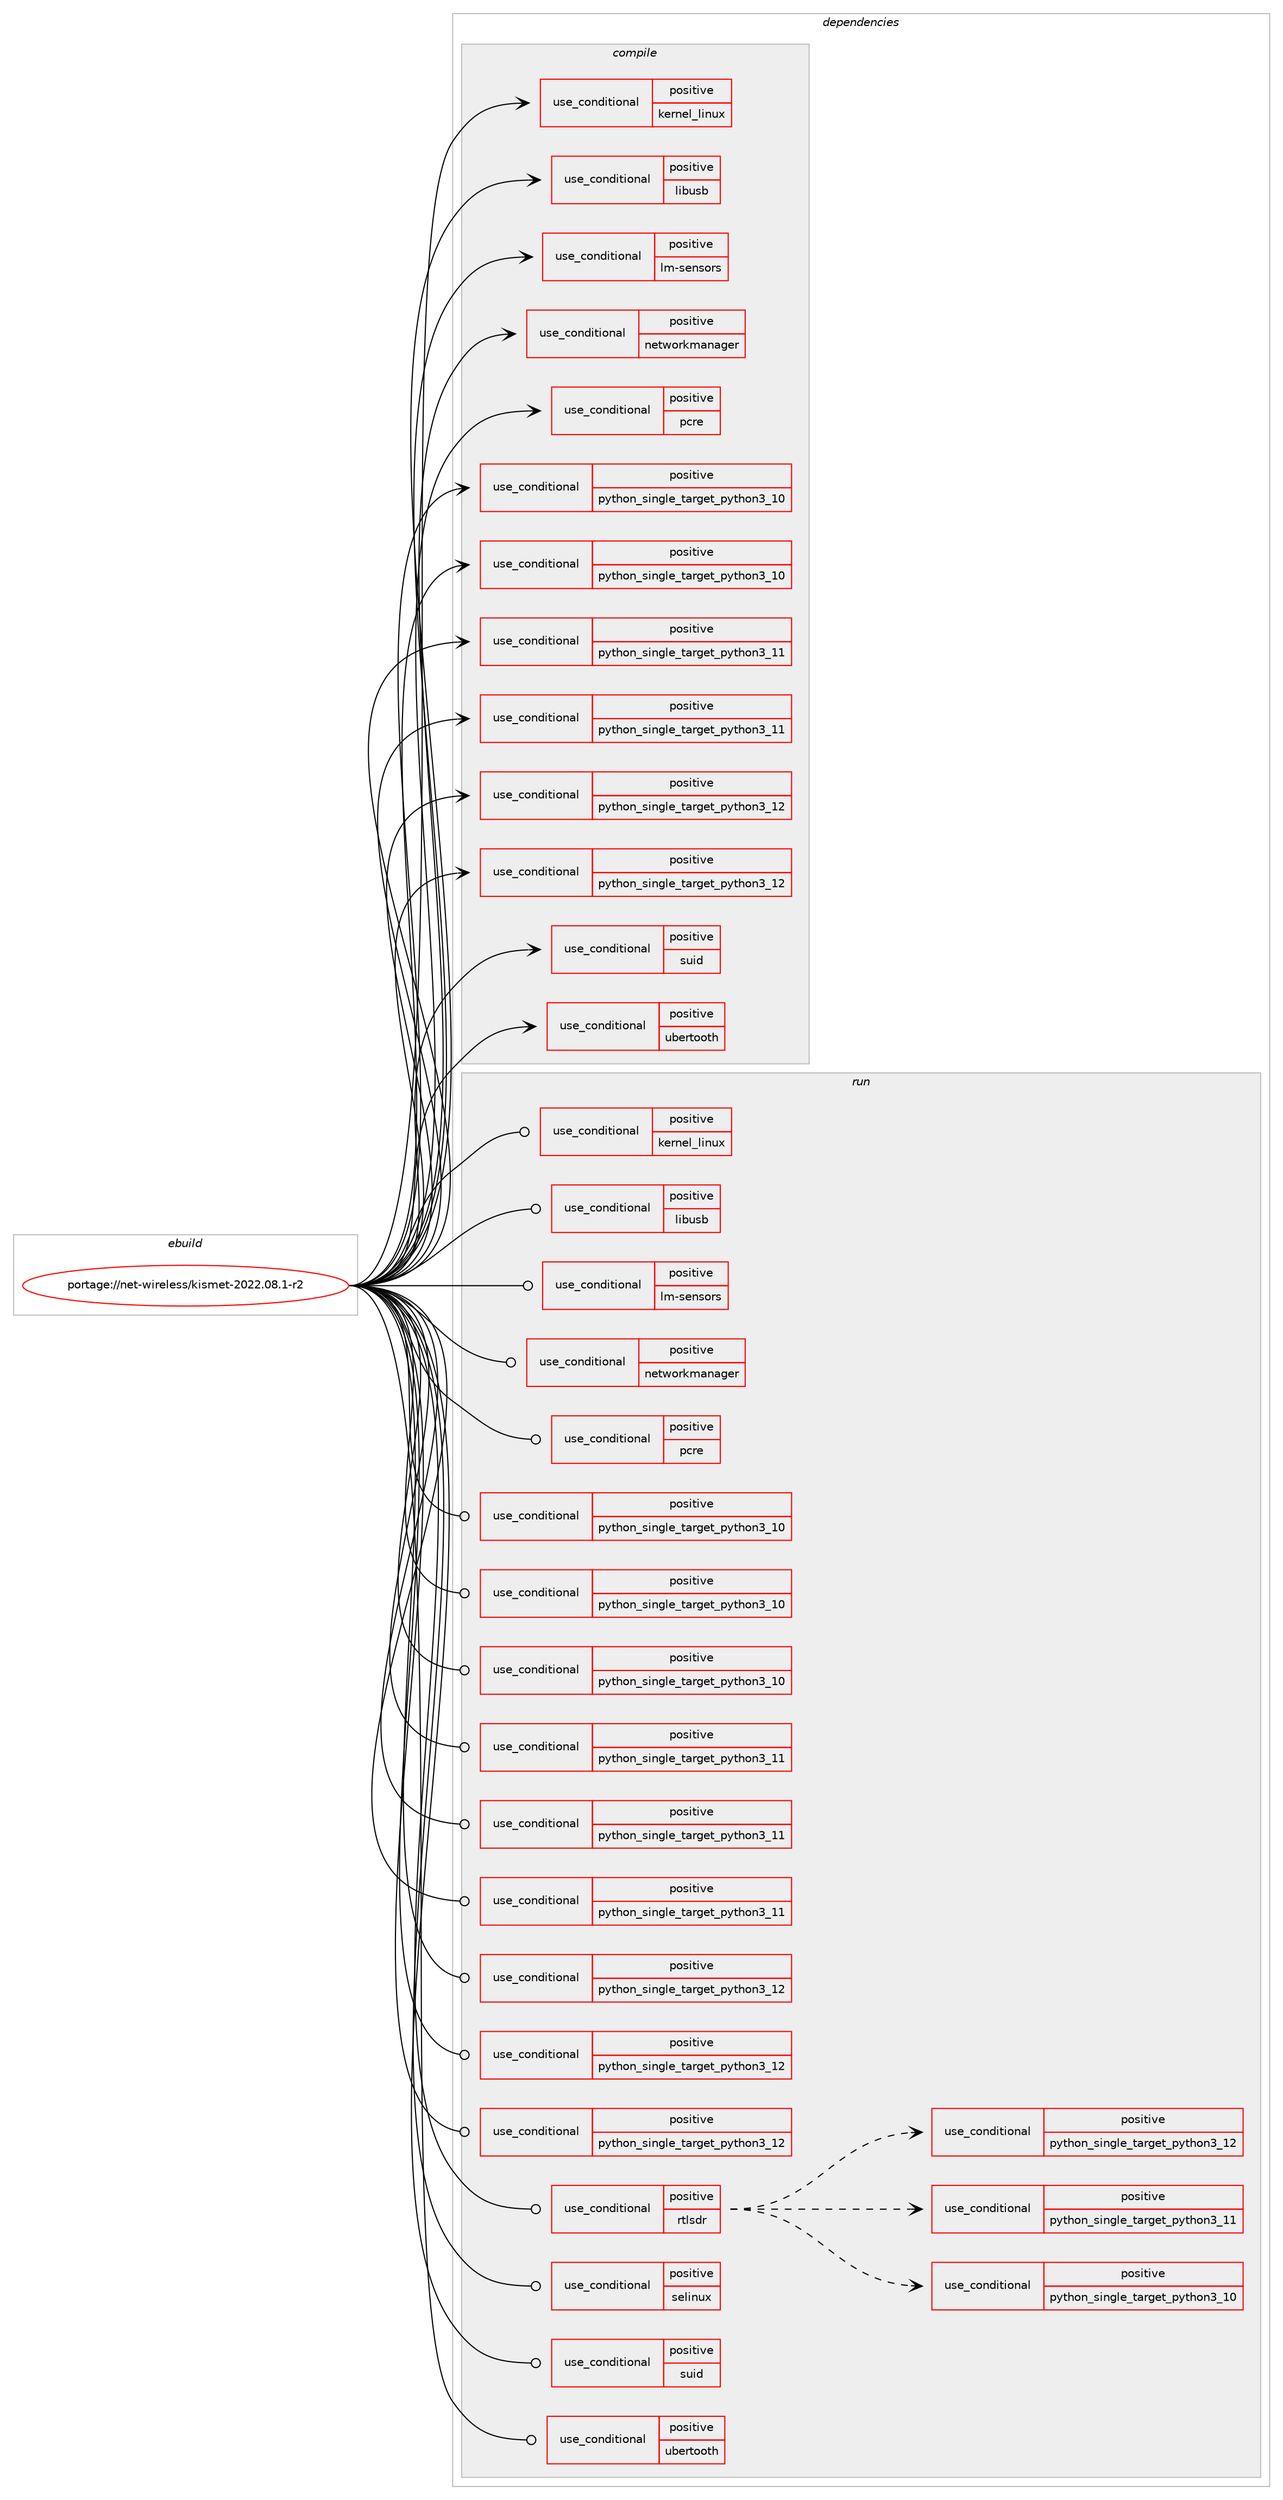 digraph prolog {

# *************
# Graph options
# *************

newrank=true;
concentrate=true;
compound=true;
graph [rankdir=LR,fontname=Helvetica,fontsize=10,ranksep=1.5];#, ranksep=2.5, nodesep=0.2];
edge  [arrowhead=vee];
node  [fontname=Helvetica,fontsize=10];

# **********
# The ebuild
# **********

subgraph cluster_leftcol {
color=gray;
rank=same;
label=<<i>ebuild</i>>;
id [label="portage://net-wireless/kismet-2022.08.1-r2", color=red, width=4, href="../net-wireless/kismet-2022.08.1-r2.svg"];
}

# ****************
# The dependencies
# ****************

subgraph cluster_midcol {
color=gray;
label=<<i>dependencies</i>>;
subgraph cluster_compile {
fillcolor="#eeeeee";
style=filled;
label=<<i>compile</i>>;
subgraph cond6555 {
dependency9196 [label=<<TABLE BORDER="0" CELLBORDER="1" CELLSPACING="0" CELLPADDING="4"><TR><TD ROWSPAN="3" CELLPADDING="10">use_conditional</TD></TR><TR><TD>positive</TD></TR><TR><TD>kernel_linux</TD></TR></TABLE>>, shape=none, color=red];
# *** BEGIN UNKNOWN DEPENDENCY TYPE (TODO) ***
# dependency9196 -> package_dependency(portage://net-wireless/kismet-2022.08.1-r2,install,no,sys-libs,libcap,none,[,,],[],[])
# *** END UNKNOWN DEPENDENCY TYPE (TODO) ***

# *** BEGIN UNKNOWN DEPENDENCY TYPE (TODO) ***
# dependency9196 -> package_dependency(portage://net-wireless/kismet-2022.08.1-r2,install,no,dev-libs,libnl,none,[,,],[slot(3)],[])
# *** END UNKNOWN DEPENDENCY TYPE (TODO) ***

# *** BEGIN UNKNOWN DEPENDENCY TYPE (TODO) ***
# dependency9196 -> package_dependency(portage://net-wireless/kismet-2022.08.1-r2,install,no,net-libs,libpcap,none,[,,],[],[])
# *** END UNKNOWN DEPENDENCY TYPE (TODO) ***

}
id:e -> dependency9196:w [weight=20,style="solid",arrowhead="vee"];
subgraph cond6556 {
dependency9197 [label=<<TABLE BORDER="0" CELLBORDER="1" CELLSPACING="0" CELLPADDING="4"><TR><TD ROWSPAN="3" CELLPADDING="10">use_conditional</TD></TR><TR><TD>positive</TD></TR><TR><TD>libusb</TD></TR></TABLE>>, shape=none, color=red];
# *** BEGIN UNKNOWN DEPENDENCY TYPE (TODO) ***
# dependency9197 -> package_dependency(portage://net-wireless/kismet-2022.08.1-r2,install,no,virtual,libusb,none,[,,],[slot(1)],[])
# *** END UNKNOWN DEPENDENCY TYPE (TODO) ***

}
id:e -> dependency9197:w [weight=20,style="solid",arrowhead="vee"];
subgraph cond6557 {
dependency9198 [label=<<TABLE BORDER="0" CELLBORDER="1" CELLSPACING="0" CELLPADDING="4"><TR><TD ROWSPAN="3" CELLPADDING="10">use_conditional</TD></TR><TR><TD>positive</TD></TR><TR><TD>lm-sensors</TD></TR></TABLE>>, shape=none, color=red];
# *** BEGIN UNKNOWN DEPENDENCY TYPE (TODO) ***
# dependency9198 -> package_dependency(portage://net-wireless/kismet-2022.08.1-r2,install,no,sys-apps,lm-sensors,none,[,,],any_same_slot,[])
# *** END UNKNOWN DEPENDENCY TYPE (TODO) ***

}
id:e -> dependency9198:w [weight=20,style="solid",arrowhead="vee"];
subgraph cond6558 {
dependency9199 [label=<<TABLE BORDER="0" CELLBORDER="1" CELLSPACING="0" CELLPADDING="4"><TR><TD ROWSPAN="3" CELLPADDING="10">use_conditional</TD></TR><TR><TD>positive</TD></TR><TR><TD>networkmanager</TD></TR></TABLE>>, shape=none, color=red];
# *** BEGIN UNKNOWN DEPENDENCY TYPE (TODO) ***
# dependency9199 -> package_dependency(portage://net-wireless/kismet-2022.08.1-r2,install,no,net-misc,networkmanager,none,[,,],[],[])
# *** END UNKNOWN DEPENDENCY TYPE (TODO) ***

}
id:e -> dependency9199:w [weight=20,style="solid",arrowhead="vee"];
subgraph cond6559 {
dependency9200 [label=<<TABLE BORDER="0" CELLBORDER="1" CELLSPACING="0" CELLPADDING="4"><TR><TD ROWSPAN="3" CELLPADDING="10">use_conditional</TD></TR><TR><TD>positive</TD></TR><TR><TD>pcre</TD></TR></TABLE>>, shape=none, color=red];
# *** BEGIN UNKNOWN DEPENDENCY TYPE (TODO) ***
# dependency9200 -> package_dependency(portage://net-wireless/kismet-2022.08.1-r2,install,no,dev-libs,libpcre,none,[,,],[],[])
# *** END UNKNOWN DEPENDENCY TYPE (TODO) ***

}
id:e -> dependency9200:w [weight=20,style="solid",arrowhead="vee"];
subgraph cond6560 {
dependency9201 [label=<<TABLE BORDER="0" CELLBORDER="1" CELLSPACING="0" CELLPADDING="4"><TR><TD ROWSPAN="3" CELLPADDING="10">use_conditional</TD></TR><TR><TD>positive</TD></TR><TR><TD>python_single_target_python3_10</TD></TR></TABLE>>, shape=none, color=red];
# *** BEGIN UNKNOWN DEPENDENCY TYPE (TODO) ***
# dependency9201 -> package_dependency(portage://net-wireless/kismet-2022.08.1-r2,install,no,dev-lang,python,none,[,,],[slot(3.10)],[])
# *** END UNKNOWN DEPENDENCY TYPE (TODO) ***

}
id:e -> dependency9201:w [weight=20,style="solid",arrowhead="vee"];
subgraph cond6561 {
dependency9202 [label=<<TABLE BORDER="0" CELLBORDER="1" CELLSPACING="0" CELLPADDING="4"><TR><TD ROWSPAN="3" CELLPADDING="10">use_conditional</TD></TR><TR><TD>positive</TD></TR><TR><TD>python_single_target_python3_10</TD></TR></TABLE>>, shape=none, color=red];
# *** BEGIN UNKNOWN DEPENDENCY TYPE (TODO) ***
# dependency9202 -> package_dependency(portage://net-wireless/kismet-2022.08.1-r2,install,no,dev-python,protobuf-python,none,[,,],[],[use(enable(python_targets_python3_10),negative)])
# *** END UNKNOWN DEPENDENCY TYPE (TODO) ***

# *** BEGIN UNKNOWN DEPENDENCY TYPE (TODO) ***
# dependency9202 -> package_dependency(portage://net-wireless/kismet-2022.08.1-r2,install,no,dev-python,websockets,none,[,,],[],[use(enable(python_targets_python3_10),negative)])
# *** END UNKNOWN DEPENDENCY TYPE (TODO) ***

}
id:e -> dependency9202:w [weight=20,style="solid",arrowhead="vee"];
subgraph cond6562 {
dependency9203 [label=<<TABLE BORDER="0" CELLBORDER="1" CELLSPACING="0" CELLPADDING="4"><TR><TD ROWSPAN="3" CELLPADDING="10">use_conditional</TD></TR><TR><TD>positive</TD></TR><TR><TD>python_single_target_python3_11</TD></TR></TABLE>>, shape=none, color=red];
# *** BEGIN UNKNOWN DEPENDENCY TYPE (TODO) ***
# dependency9203 -> package_dependency(portage://net-wireless/kismet-2022.08.1-r2,install,no,dev-lang,python,none,[,,],[slot(3.11)],[])
# *** END UNKNOWN DEPENDENCY TYPE (TODO) ***

}
id:e -> dependency9203:w [weight=20,style="solid",arrowhead="vee"];
subgraph cond6563 {
dependency9204 [label=<<TABLE BORDER="0" CELLBORDER="1" CELLSPACING="0" CELLPADDING="4"><TR><TD ROWSPAN="3" CELLPADDING="10">use_conditional</TD></TR><TR><TD>positive</TD></TR><TR><TD>python_single_target_python3_11</TD></TR></TABLE>>, shape=none, color=red];
# *** BEGIN UNKNOWN DEPENDENCY TYPE (TODO) ***
# dependency9204 -> package_dependency(portage://net-wireless/kismet-2022.08.1-r2,install,no,dev-python,protobuf-python,none,[,,],[],[use(enable(python_targets_python3_11),negative)])
# *** END UNKNOWN DEPENDENCY TYPE (TODO) ***

# *** BEGIN UNKNOWN DEPENDENCY TYPE (TODO) ***
# dependency9204 -> package_dependency(portage://net-wireless/kismet-2022.08.1-r2,install,no,dev-python,websockets,none,[,,],[],[use(enable(python_targets_python3_11),negative)])
# *** END UNKNOWN DEPENDENCY TYPE (TODO) ***

}
id:e -> dependency9204:w [weight=20,style="solid",arrowhead="vee"];
subgraph cond6564 {
dependency9205 [label=<<TABLE BORDER="0" CELLBORDER="1" CELLSPACING="0" CELLPADDING="4"><TR><TD ROWSPAN="3" CELLPADDING="10">use_conditional</TD></TR><TR><TD>positive</TD></TR><TR><TD>python_single_target_python3_12</TD></TR></TABLE>>, shape=none, color=red];
# *** BEGIN UNKNOWN DEPENDENCY TYPE (TODO) ***
# dependency9205 -> package_dependency(portage://net-wireless/kismet-2022.08.1-r2,install,no,dev-lang,python,none,[,,],[slot(3.12)],[])
# *** END UNKNOWN DEPENDENCY TYPE (TODO) ***

}
id:e -> dependency9205:w [weight=20,style="solid",arrowhead="vee"];
subgraph cond6565 {
dependency9206 [label=<<TABLE BORDER="0" CELLBORDER="1" CELLSPACING="0" CELLPADDING="4"><TR><TD ROWSPAN="3" CELLPADDING="10">use_conditional</TD></TR><TR><TD>positive</TD></TR><TR><TD>python_single_target_python3_12</TD></TR></TABLE>>, shape=none, color=red];
# *** BEGIN UNKNOWN DEPENDENCY TYPE (TODO) ***
# dependency9206 -> package_dependency(portage://net-wireless/kismet-2022.08.1-r2,install,no,dev-python,protobuf-python,none,[,,],[],[use(enable(python_targets_python3_12),negative)])
# *** END UNKNOWN DEPENDENCY TYPE (TODO) ***

# *** BEGIN UNKNOWN DEPENDENCY TYPE (TODO) ***
# dependency9206 -> package_dependency(portage://net-wireless/kismet-2022.08.1-r2,install,no,dev-python,websockets,none,[,,],[],[use(enable(python_targets_python3_12),negative)])
# *** END UNKNOWN DEPENDENCY TYPE (TODO) ***

}
id:e -> dependency9206:w [weight=20,style="solid",arrowhead="vee"];
subgraph cond6566 {
dependency9207 [label=<<TABLE BORDER="0" CELLBORDER="1" CELLSPACING="0" CELLPADDING="4"><TR><TD ROWSPAN="3" CELLPADDING="10">use_conditional</TD></TR><TR><TD>positive</TD></TR><TR><TD>suid</TD></TR></TABLE>>, shape=none, color=red];
# *** BEGIN UNKNOWN DEPENDENCY TYPE (TODO) ***
# dependency9207 -> package_dependency(portage://net-wireless/kismet-2022.08.1-r2,install,no,sys-libs,libcap,none,[,,],[],[])
# *** END UNKNOWN DEPENDENCY TYPE (TODO) ***

}
id:e -> dependency9207:w [weight=20,style="solid",arrowhead="vee"];
subgraph cond6567 {
dependency9208 [label=<<TABLE BORDER="0" CELLBORDER="1" CELLSPACING="0" CELLPADDING="4"><TR><TD ROWSPAN="3" CELLPADDING="10">use_conditional</TD></TR><TR><TD>positive</TD></TR><TR><TD>ubertooth</TD></TR></TABLE>>, shape=none, color=red];
# *** BEGIN UNKNOWN DEPENDENCY TYPE (TODO) ***
# dependency9208 -> package_dependency(portage://net-wireless/kismet-2022.08.1-r2,install,no,net-wireless,ubertooth,none,[,,],[],[])
# *** END UNKNOWN DEPENDENCY TYPE (TODO) ***

}
id:e -> dependency9208:w [weight=20,style="solid",arrowhead="vee"];
# *** BEGIN UNKNOWN DEPENDENCY TYPE (TODO) ***
# id -> package_dependency(portage://net-wireless/kismet-2022.08.1-r2,install,no,acct-group,kismet,none,[,,],[],[])
# *** END UNKNOWN DEPENDENCY TYPE (TODO) ***

# *** BEGIN UNKNOWN DEPENDENCY TYPE (TODO) ***
# id -> package_dependency(portage://net-wireless/kismet-2022.08.1-r2,install,no,acct-user,kismet,none,[,,],[],[])
# *** END UNKNOWN DEPENDENCY TYPE (TODO) ***

# *** BEGIN UNKNOWN DEPENDENCY TYPE (TODO) ***
# id -> package_dependency(portage://net-wireless/kismet-2022.08.1-r2,install,no,dev-db,sqlite,none,[,,],[slot(3)],[])
# *** END UNKNOWN DEPENDENCY TYPE (TODO) ***

# *** BEGIN UNKNOWN DEPENDENCY TYPE (TODO) ***
# id -> package_dependency(portage://net-wireless/kismet-2022.08.1-r2,install,no,dev-libs,boost,none,[,,],[],[])
# *** END UNKNOWN DEPENDENCY TYPE (TODO) ***

# *** BEGIN UNKNOWN DEPENDENCY TYPE (TODO) ***
# id -> package_dependency(portage://net-wireless/kismet-2022.08.1-r2,install,no,dev-libs,elfutils,none,[,,],[],[])
# *** END UNKNOWN DEPENDENCY TYPE (TODO) ***

# *** BEGIN UNKNOWN DEPENDENCY TYPE (TODO) ***
# id -> package_dependency(portage://net-wireless/kismet-2022.08.1-r2,install,no,dev-libs,glib,none,[,,],[slot(2)],[])
# *** END UNKNOWN DEPENDENCY TYPE (TODO) ***

# *** BEGIN UNKNOWN DEPENDENCY TYPE (TODO) ***
# id -> package_dependency(portage://net-wireless/kismet-2022.08.1-r2,install,no,dev-libs,protobuf,none,[,,],any_same_slot,[])
# *** END UNKNOWN DEPENDENCY TYPE (TODO) ***

# *** BEGIN UNKNOWN DEPENDENCY TYPE (TODO) ***
# id -> package_dependency(portage://net-wireless/kismet-2022.08.1-r2,install,no,dev-libs,protobuf-c,none,[,,],any_same_slot,[])
# *** END UNKNOWN DEPENDENCY TYPE (TODO) ***

# *** BEGIN UNKNOWN DEPENDENCY TYPE (TODO) ***
# id -> package_dependency(portage://net-wireless/kismet-2022.08.1-r2,install,no,net-libs,libwebsockets,none,[,,],any_same_slot,[use(enable(client),none),use(enable(lejp),none)])
# *** END UNKNOWN DEPENDENCY TYPE (TODO) ***

# *** BEGIN UNKNOWN DEPENDENCY TYPE (TODO) ***
# id -> package_dependency(portage://net-wireless/kismet-2022.08.1-r2,install,no,sys-libs,libcap,none,[,,],[],[])
# *** END UNKNOWN DEPENDENCY TYPE (TODO) ***

# *** BEGIN UNKNOWN DEPENDENCY TYPE (TODO) ***
# id -> package_dependency(portage://net-wireless/kismet-2022.08.1-r2,install,no,sys-libs,zlib,none,[,,],any_same_slot,[])
# *** END UNKNOWN DEPENDENCY TYPE (TODO) ***

}
subgraph cluster_compileandrun {
fillcolor="#eeeeee";
style=filled;
label=<<i>compile and run</i>>;
}
subgraph cluster_run {
fillcolor="#eeeeee";
style=filled;
label=<<i>run</i>>;
subgraph cond6568 {
dependency9209 [label=<<TABLE BORDER="0" CELLBORDER="1" CELLSPACING="0" CELLPADDING="4"><TR><TD ROWSPAN="3" CELLPADDING="10">use_conditional</TD></TR><TR><TD>positive</TD></TR><TR><TD>kernel_linux</TD></TR></TABLE>>, shape=none, color=red];
# *** BEGIN UNKNOWN DEPENDENCY TYPE (TODO) ***
# dependency9209 -> package_dependency(portage://net-wireless/kismet-2022.08.1-r2,run,no,sys-libs,libcap,none,[,,],[],[])
# *** END UNKNOWN DEPENDENCY TYPE (TODO) ***

# *** BEGIN UNKNOWN DEPENDENCY TYPE (TODO) ***
# dependency9209 -> package_dependency(portage://net-wireless/kismet-2022.08.1-r2,run,no,dev-libs,libnl,none,[,,],[slot(3)],[])
# *** END UNKNOWN DEPENDENCY TYPE (TODO) ***

# *** BEGIN UNKNOWN DEPENDENCY TYPE (TODO) ***
# dependency9209 -> package_dependency(portage://net-wireless/kismet-2022.08.1-r2,run,no,net-libs,libpcap,none,[,,],[],[])
# *** END UNKNOWN DEPENDENCY TYPE (TODO) ***

}
id:e -> dependency9209:w [weight=20,style="solid",arrowhead="odot"];
subgraph cond6569 {
dependency9210 [label=<<TABLE BORDER="0" CELLBORDER="1" CELLSPACING="0" CELLPADDING="4"><TR><TD ROWSPAN="3" CELLPADDING="10">use_conditional</TD></TR><TR><TD>positive</TD></TR><TR><TD>libusb</TD></TR></TABLE>>, shape=none, color=red];
# *** BEGIN UNKNOWN DEPENDENCY TYPE (TODO) ***
# dependency9210 -> package_dependency(portage://net-wireless/kismet-2022.08.1-r2,run,no,virtual,libusb,none,[,,],[slot(1)],[])
# *** END UNKNOWN DEPENDENCY TYPE (TODO) ***

}
id:e -> dependency9210:w [weight=20,style="solid",arrowhead="odot"];
subgraph cond6570 {
dependency9211 [label=<<TABLE BORDER="0" CELLBORDER="1" CELLSPACING="0" CELLPADDING="4"><TR><TD ROWSPAN="3" CELLPADDING="10">use_conditional</TD></TR><TR><TD>positive</TD></TR><TR><TD>lm-sensors</TD></TR></TABLE>>, shape=none, color=red];
# *** BEGIN UNKNOWN DEPENDENCY TYPE (TODO) ***
# dependency9211 -> package_dependency(portage://net-wireless/kismet-2022.08.1-r2,run,no,sys-apps,lm-sensors,none,[,,],any_same_slot,[])
# *** END UNKNOWN DEPENDENCY TYPE (TODO) ***

}
id:e -> dependency9211:w [weight=20,style="solid",arrowhead="odot"];
subgraph cond6571 {
dependency9212 [label=<<TABLE BORDER="0" CELLBORDER="1" CELLSPACING="0" CELLPADDING="4"><TR><TD ROWSPAN="3" CELLPADDING="10">use_conditional</TD></TR><TR><TD>positive</TD></TR><TR><TD>networkmanager</TD></TR></TABLE>>, shape=none, color=red];
# *** BEGIN UNKNOWN DEPENDENCY TYPE (TODO) ***
# dependency9212 -> package_dependency(portage://net-wireless/kismet-2022.08.1-r2,run,no,net-misc,networkmanager,none,[,,],[],[])
# *** END UNKNOWN DEPENDENCY TYPE (TODO) ***

}
id:e -> dependency9212:w [weight=20,style="solid",arrowhead="odot"];
subgraph cond6572 {
dependency9213 [label=<<TABLE BORDER="0" CELLBORDER="1" CELLSPACING="0" CELLPADDING="4"><TR><TD ROWSPAN="3" CELLPADDING="10">use_conditional</TD></TR><TR><TD>positive</TD></TR><TR><TD>pcre</TD></TR></TABLE>>, shape=none, color=red];
# *** BEGIN UNKNOWN DEPENDENCY TYPE (TODO) ***
# dependency9213 -> package_dependency(portage://net-wireless/kismet-2022.08.1-r2,run,no,dev-libs,libpcre,none,[,,],[],[])
# *** END UNKNOWN DEPENDENCY TYPE (TODO) ***

}
id:e -> dependency9213:w [weight=20,style="solid",arrowhead="odot"];
subgraph cond6573 {
dependency9214 [label=<<TABLE BORDER="0" CELLBORDER="1" CELLSPACING="0" CELLPADDING="4"><TR><TD ROWSPAN="3" CELLPADDING="10">use_conditional</TD></TR><TR><TD>positive</TD></TR><TR><TD>python_single_target_python3_10</TD></TR></TABLE>>, shape=none, color=red];
# *** BEGIN UNKNOWN DEPENDENCY TYPE (TODO) ***
# dependency9214 -> package_dependency(portage://net-wireless/kismet-2022.08.1-r2,run,no,dev-lang,python,none,[,,],[slot(3.10)],[])
# *** END UNKNOWN DEPENDENCY TYPE (TODO) ***

}
id:e -> dependency9214:w [weight=20,style="solid",arrowhead="odot"];
subgraph cond6574 {
dependency9215 [label=<<TABLE BORDER="0" CELLBORDER="1" CELLSPACING="0" CELLPADDING="4"><TR><TD ROWSPAN="3" CELLPADDING="10">use_conditional</TD></TR><TR><TD>positive</TD></TR><TR><TD>python_single_target_python3_10</TD></TR></TABLE>>, shape=none, color=red];
# *** BEGIN UNKNOWN DEPENDENCY TYPE (TODO) ***
# dependency9215 -> package_dependency(portage://net-wireless/kismet-2022.08.1-r2,run,no,dev-python,protobuf-python,none,[,,],[],[use(enable(python_targets_python3_10),negative)])
# *** END UNKNOWN DEPENDENCY TYPE (TODO) ***

# *** BEGIN UNKNOWN DEPENDENCY TYPE (TODO) ***
# dependency9215 -> package_dependency(portage://net-wireless/kismet-2022.08.1-r2,run,no,dev-python,websockets,none,[,,],[],[use(enable(python_targets_python3_10),negative)])
# *** END UNKNOWN DEPENDENCY TYPE (TODO) ***

}
id:e -> dependency9215:w [weight=20,style="solid",arrowhead="odot"];
subgraph cond6575 {
dependency9216 [label=<<TABLE BORDER="0" CELLBORDER="1" CELLSPACING="0" CELLPADDING="4"><TR><TD ROWSPAN="3" CELLPADDING="10">use_conditional</TD></TR><TR><TD>positive</TD></TR><TR><TD>python_single_target_python3_10</TD></TR></TABLE>>, shape=none, color=red];
# *** BEGIN UNKNOWN DEPENDENCY TYPE (TODO) ***
# dependency9216 -> package_dependency(portage://net-wireless/kismet-2022.08.1-r2,run,no,dev-python,pyserial,none,[,,],[],[use(enable(python_targets_python3_10),negative)])
# *** END UNKNOWN DEPENDENCY TYPE (TODO) ***

}
id:e -> dependency9216:w [weight=20,style="solid",arrowhead="odot"];
subgraph cond6576 {
dependency9217 [label=<<TABLE BORDER="0" CELLBORDER="1" CELLSPACING="0" CELLPADDING="4"><TR><TD ROWSPAN="3" CELLPADDING="10">use_conditional</TD></TR><TR><TD>positive</TD></TR><TR><TD>python_single_target_python3_11</TD></TR></TABLE>>, shape=none, color=red];
# *** BEGIN UNKNOWN DEPENDENCY TYPE (TODO) ***
# dependency9217 -> package_dependency(portage://net-wireless/kismet-2022.08.1-r2,run,no,dev-lang,python,none,[,,],[slot(3.11)],[])
# *** END UNKNOWN DEPENDENCY TYPE (TODO) ***

}
id:e -> dependency9217:w [weight=20,style="solid",arrowhead="odot"];
subgraph cond6577 {
dependency9218 [label=<<TABLE BORDER="0" CELLBORDER="1" CELLSPACING="0" CELLPADDING="4"><TR><TD ROWSPAN="3" CELLPADDING="10">use_conditional</TD></TR><TR><TD>positive</TD></TR><TR><TD>python_single_target_python3_11</TD></TR></TABLE>>, shape=none, color=red];
# *** BEGIN UNKNOWN DEPENDENCY TYPE (TODO) ***
# dependency9218 -> package_dependency(portage://net-wireless/kismet-2022.08.1-r2,run,no,dev-python,protobuf-python,none,[,,],[],[use(enable(python_targets_python3_11),negative)])
# *** END UNKNOWN DEPENDENCY TYPE (TODO) ***

# *** BEGIN UNKNOWN DEPENDENCY TYPE (TODO) ***
# dependency9218 -> package_dependency(portage://net-wireless/kismet-2022.08.1-r2,run,no,dev-python,websockets,none,[,,],[],[use(enable(python_targets_python3_11),negative)])
# *** END UNKNOWN DEPENDENCY TYPE (TODO) ***

}
id:e -> dependency9218:w [weight=20,style="solid",arrowhead="odot"];
subgraph cond6578 {
dependency9219 [label=<<TABLE BORDER="0" CELLBORDER="1" CELLSPACING="0" CELLPADDING="4"><TR><TD ROWSPAN="3" CELLPADDING="10">use_conditional</TD></TR><TR><TD>positive</TD></TR><TR><TD>python_single_target_python3_11</TD></TR></TABLE>>, shape=none, color=red];
# *** BEGIN UNKNOWN DEPENDENCY TYPE (TODO) ***
# dependency9219 -> package_dependency(portage://net-wireless/kismet-2022.08.1-r2,run,no,dev-python,pyserial,none,[,,],[],[use(enable(python_targets_python3_11),negative)])
# *** END UNKNOWN DEPENDENCY TYPE (TODO) ***

}
id:e -> dependency9219:w [weight=20,style="solid",arrowhead="odot"];
subgraph cond6579 {
dependency9220 [label=<<TABLE BORDER="0" CELLBORDER="1" CELLSPACING="0" CELLPADDING="4"><TR><TD ROWSPAN="3" CELLPADDING="10">use_conditional</TD></TR><TR><TD>positive</TD></TR><TR><TD>python_single_target_python3_12</TD></TR></TABLE>>, shape=none, color=red];
# *** BEGIN UNKNOWN DEPENDENCY TYPE (TODO) ***
# dependency9220 -> package_dependency(portage://net-wireless/kismet-2022.08.1-r2,run,no,dev-lang,python,none,[,,],[slot(3.12)],[])
# *** END UNKNOWN DEPENDENCY TYPE (TODO) ***

}
id:e -> dependency9220:w [weight=20,style="solid",arrowhead="odot"];
subgraph cond6580 {
dependency9221 [label=<<TABLE BORDER="0" CELLBORDER="1" CELLSPACING="0" CELLPADDING="4"><TR><TD ROWSPAN="3" CELLPADDING="10">use_conditional</TD></TR><TR><TD>positive</TD></TR><TR><TD>python_single_target_python3_12</TD></TR></TABLE>>, shape=none, color=red];
# *** BEGIN UNKNOWN DEPENDENCY TYPE (TODO) ***
# dependency9221 -> package_dependency(portage://net-wireless/kismet-2022.08.1-r2,run,no,dev-python,protobuf-python,none,[,,],[],[use(enable(python_targets_python3_12),negative)])
# *** END UNKNOWN DEPENDENCY TYPE (TODO) ***

# *** BEGIN UNKNOWN DEPENDENCY TYPE (TODO) ***
# dependency9221 -> package_dependency(portage://net-wireless/kismet-2022.08.1-r2,run,no,dev-python,websockets,none,[,,],[],[use(enable(python_targets_python3_12),negative)])
# *** END UNKNOWN DEPENDENCY TYPE (TODO) ***

}
id:e -> dependency9221:w [weight=20,style="solid",arrowhead="odot"];
subgraph cond6581 {
dependency9222 [label=<<TABLE BORDER="0" CELLBORDER="1" CELLSPACING="0" CELLPADDING="4"><TR><TD ROWSPAN="3" CELLPADDING="10">use_conditional</TD></TR><TR><TD>positive</TD></TR><TR><TD>python_single_target_python3_12</TD></TR></TABLE>>, shape=none, color=red];
# *** BEGIN UNKNOWN DEPENDENCY TYPE (TODO) ***
# dependency9222 -> package_dependency(portage://net-wireless/kismet-2022.08.1-r2,run,no,dev-python,pyserial,none,[,,],[],[use(enable(python_targets_python3_12),negative)])
# *** END UNKNOWN DEPENDENCY TYPE (TODO) ***

}
id:e -> dependency9222:w [weight=20,style="solid",arrowhead="odot"];
subgraph cond6582 {
dependency9223 [label=<<TABLE BORDER="0" CELLBORDER="1" CELLSPACING="0" CELLPADDING="4"><TR><TD ROWSPAN="3" CELLPADDING="10">use_conditional</TD></TR><TR><TD>positive</TD></TR><TR><TD>rtlsdr</TD></TR></TABLE>>, shape=none, color=red];
subgraph cond6583 {
dependency9224 [label=<<TABLE BORDER="0" CELLBORDER="1" CELLSPACING="0" CELLPADDING="4"><TR><TD ROWSPAN="3" CELLPADDING="10">use_conditional</TD></TR><TR><TD>positive</TD></TR><TR><TD>python_single_target_python3_10</TD></TR></TABLE>>, shape=none, color=red];
# *** BEGIN UNKNOWN DEPENDENCY TYPE (TODO) ***
# dependency9224 -> package_dependency(portage://net-wireless/kismet-2022.08.1-r2,run,no,dev-python,numpy,none,[,,],[],[use(enable(python_targets_python3_10),negative)])
# *** END UNKNOWN DEPENDENCY TYPE (TODO) ***

}
dependency9223:e -> dependency9224:w [weight=20,style="dashed",arrowhead="vee"];
subgraph cond6584 {
dependency9225 [label=<<TABLE BORDER="0" CELLBORDER="1" CELLSPACING="0" CELLPADDING="4"><TR><TD ROWSPAN="3" CELLPADDING="10">use_conditional</TD></TR><TR><TD>positive</TD></TR><TR><TD>python_single_target_python3_11</TD></TR></TABLE>>, shape=none, color=red];
# *** BEGIN UNKNOWN DEPENDENCY TYPE (TODO) ***
# dependency9225 -> package_dependency(portage://net-wireless/kismet-2022.08.1-r2,run,no,dev-python,numpy,none,[,,],[],[use(enable(python_targets_python3_11),negative)])
# *** END UNKNOWN DEPENDENCY TYPE (TODO) ***

}
dependency9223:e -> dependency9225:w [weight=20,style="dashed",arrowhead="vee"];
subgraph cond6585 {
dependency9226 [label=<<TABLE BORDER="0" CELLBORDER="1" CELLSPACING="0" CELLPADDING="4"><TR><TD ROWSPAN="3" CELLPADDING="10">use_conditional</TD></TR><TR><TD>positive</TD></TR><TR><TD>python_single_target_python3_12</TD></TR></TABLE>>, shape=none, color=red];
# *** BEGIN UNKNOWN DEPENDENCY TYPE (TODO) ***
# dependency9226 -> package_dependency(portage://net-wireless/kismet-2022.08.1-r2,run,no,dev-python,numpy,none,[,,],[],[use(enable(python_targets_python3_12),negative)])
# *** END UNKNOWN DEPENDENCY TYPE (TODO) ***

}
dependency9223:e -> dependency9226:w [weight=20,style="dashed",arrowhead="vee"];
# *** BEGIN UNKNOWN DEPENDENCY TYPE (TODO) ***
# dependency9223 -> package_dependency(portage://net-wireless/kismet-2022.08.1-r2,run,no,net-wireless,rtl-sdr,none,[,,],[],[])
# *** END UNKNOWN DEPENDENCY TYPE (TODO) ***

}
id:e -> dependency9223:w [weight=20,style="solid",arrowhead="odot"];
subgraph cond6586 {
dependency9227 [label=<<TABLE BORDER="0" CELLBORDER="1" CELLSPACING="0" CELLPADDING="4"><TR><TD ROWSPAN="3" CELLPADDING="10">use_conditional</TD></TR><TR><TD>positive</TD></TR><TR><TD>selinux</TD></TR></TABLE>>, shape=none, color=red];
# *** BEGIN UNKNOWN DEPENDENCY TYPE (TODO) ***
# dependency9227 -> package_dependency(portage://net-wireless/kismet-2022.08.1-r2,run,no,sec-policy,selinux-kismet,none,[,,],[],[])
# *** END UNKNOWN DEPENDENCY TYPE (TODO) ***

}
id:e -> dependency9227:w [weight=20,style="solid",arrowhead="odot"];
subgraph cond6587 {
dependency9228 [label=<<TABLE BORDER="0" CELLBORDER="1" CELLSPACING="0" CELLPADDING="4"><TR><TD ROWSPAN="3" CELLPADDING="10">use_conditional</TD></TR><TR><TD>positive</TD></TR><TR><TD>suid</TD></TR></TABLE>>, shape=none, color=red];
# *** BEGIN UNKNOWN DEPENDENCY TYPE (TODO) ***
# dependency9228 -> package_dependency(portage://net-wireless/kismet-2022.08.1-r2,run,no,sys-libs,libcap,none,[,,],[],[])
# *** END UNKNOWN DEPENDENCY TYPE (TODO) ***

}
id:e -> dependency9228:w [weight=20,style="solid",arrowhead="odot"];
subgraph cond6588 {
dependency9229 [label=<<TABLE BORDER="0" CELLBORDER="1" CELLSPACING="0" CELLPADDING="4"><TR><TD ROWSPAN="3" CELLPADDING="10">use_conditional</TD></TR><TR><TD>positive</TD></TR><TR><TD>ubertooth</TD></TR></TABLE>>, shape=none, color=red];
# *** BEGIN UNKNOWN DEPENDENCY TYPE (TODO) ***
# dependency9229 -> package_dependency(portage://net-wireless/kismet-2022.08.1-r2,run,no,net-wireless,ubertooth,none,[,,],[],[])
# *** END UNKNOWN DEPENDENCY TYPE (TODO) ***

}
id:e -> dependency9229:w [weight=20,style="solid",arrowhead="odot"];
# *** BEGIN UNKNOWN DEPENDENCY TYPE (TODO) ***
# id -> package_dependency(portage://net-wireless/kismet-2022.08.1-r2,run,no,acct-group,kismet,none,[,,],[],[])
# *** END UNKNOWN DEPENDENCY TYPE (TODO) ***

# *** BEGIN UNKNOWN DEPENDENCY TYPE (TODO) ***
# id -> package_dependency(portage://net-wireless/kismet-2022.08.1-r2,run,no,acct-user,kismet,none,[,,],[],[])
# *** END UNKNOWN DEPENDENCY TYPE (TODO) ***

# *** BEGIN UNKNOWN DEPENDENCY TYPE (TODO) ***
# id -> package_dependency(portage://net-wireless/kismet-2022.08.1-r2,run,no,dev-db,sqlite,none,[,,],[slot(3)],[])
# *** END UNKNOWN DEPENDENCY TYPE (TODO) ***

# *** BEGIN UNKNOWN DEPENDENCY TYPE (TODO) ***
# id -> package_dependency(portage://net-wireless/kismet-2022.08.1-r2,run,no,dev-libs,elfutils,none,[,,],[],[])
# *** END UNKNOWN DEPENDENCY TYPE (TODO) ***

# *** BEGIN UNKNOWN DEPENDENCY TYPE (TODO) ***
# id -> package_dependency(portage://net-wireless/kismet-2022.08.1-r2,run,no,dev-libs,glib,none,[,,],[slot(2)],[])
# *** END UNKNOWN DEPENDENCY TYPE (TODO) ***

# *** BEGIN UNKNOWN DEPENDENCY TYPE (TODO) ***
# id -> package_dependency(portage://net-wireless/kismet-2022.08.1-r2,run,no,dev-libs,protobuf,none,[,,],any_same_slot,[])
# *** END UNKNOWN DEPENDENCY TYPE (TODO) ***

# *** BEGIN UNKNOWN DEPENDENCY TYPE (TODO) ***
# id -> package_dependency(portage://net-wireless/kismet-2022.08.1-r2,run,no,dev-libs,protobuf-c,none,[,,],any_same_slot,[])
# *** END UNKNOWN DEPENDENCY TYPE (TODO) ***

# *** BEGIN UNKNOWN DEPENDENCY TYPE (TODO) ***
# id -> package_dependency(portage://net-wireless/kismet-2022.08.1-r2,run,no,net-libs,libwebsockets,none,[,,],any_same_slot,[use(enable(client),none),use(enable(lejp),none)])
# *** END UNKNOWN DEPENDENCY TYPE (TODO) ***

# *** BEGIN UNKNOWN DEPENDENCY TYPE (TODO) ***
# id -> package_dependency(portage://net-wireless/kismet-2022.08.1-r2,run,no,sys-libs,zlib,none,[,,],any_same_slot,[])
# *** END UNKNOWN DEPENDENCY TYPE (TODO) ***

}
}

# **************
# The candidates
# **************

subgraph cluster_choices {
rank=same;
color=gray;
label=<<i>candidates</i>>;

}

}
